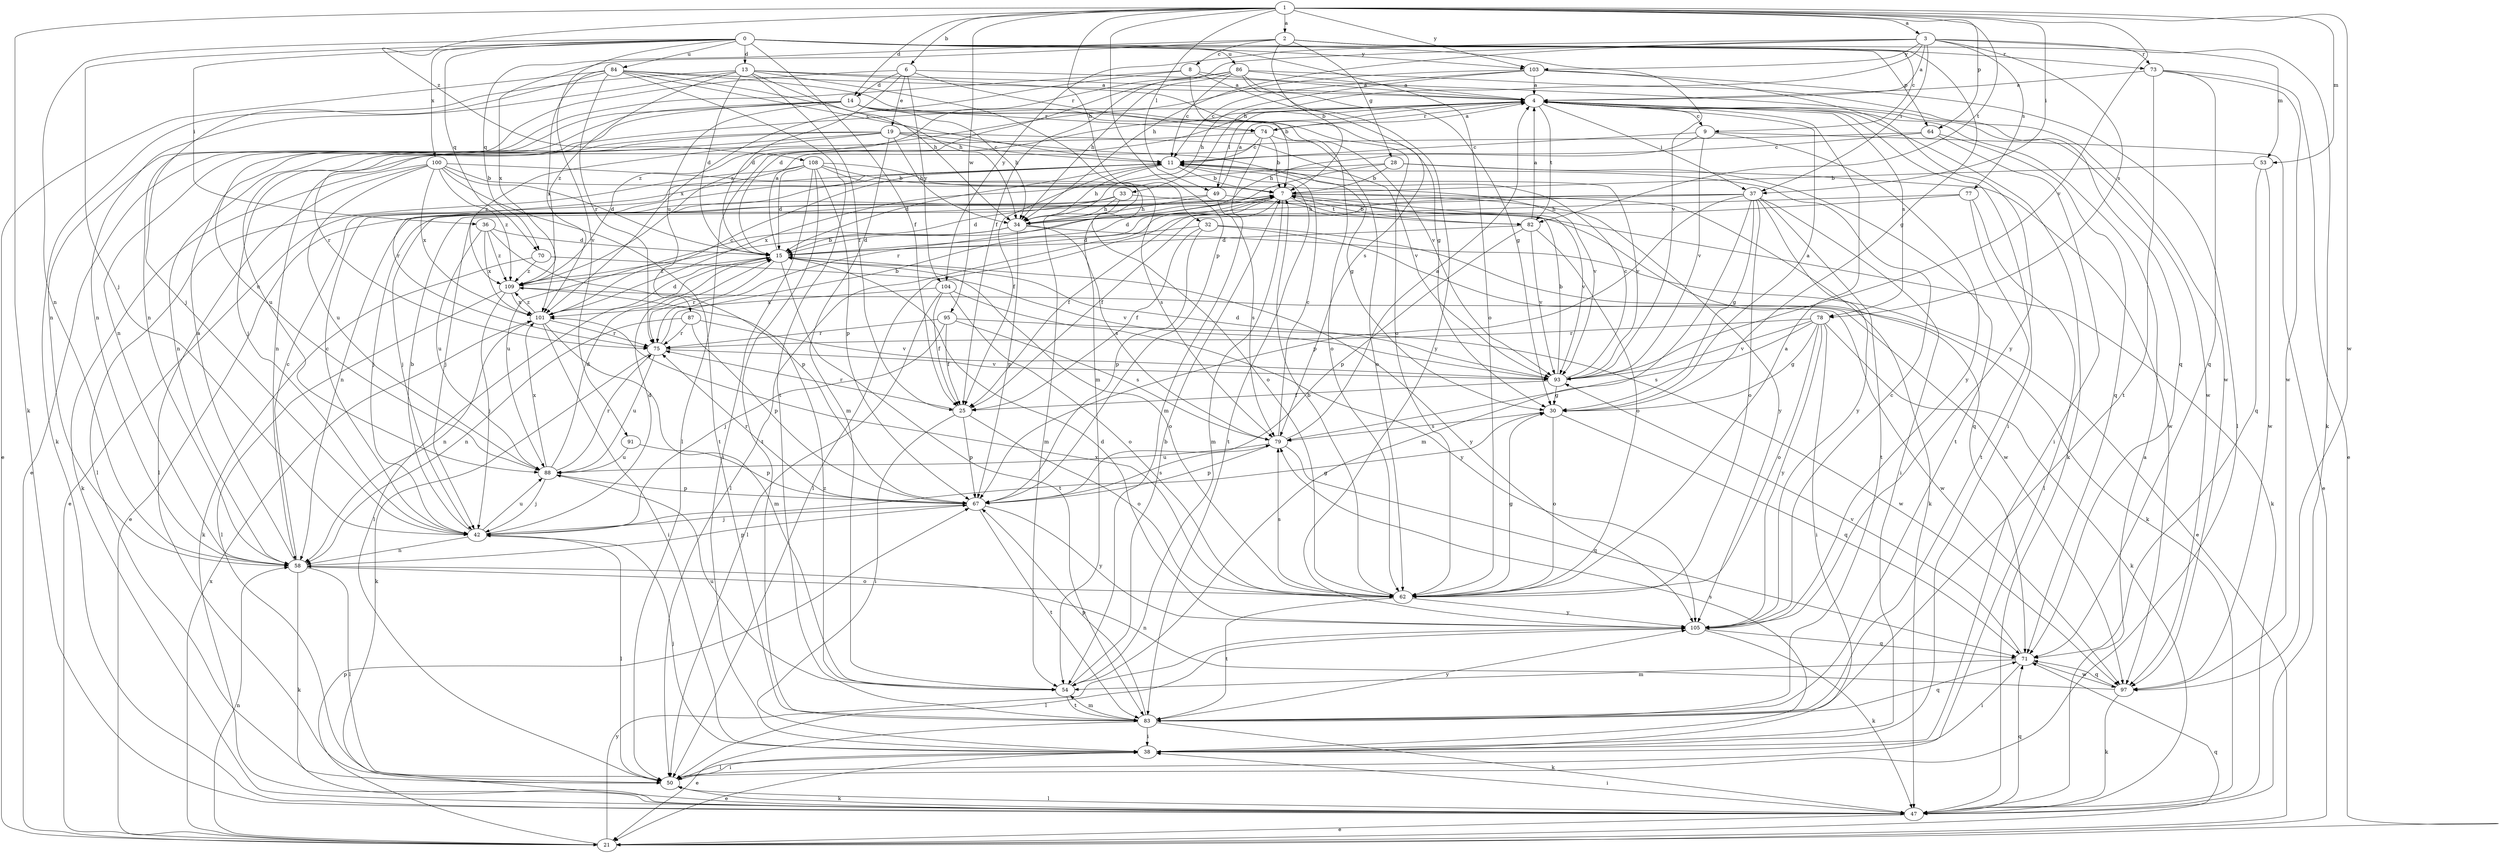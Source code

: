 strict digraph  {
0;
1;
2;
3;
4;
6;
7;
8;
9;
11;
13;
14;
15;
19;
21;
25;
28;
30;
32;
33;
34;
36;
37;
38;
42;
47;
49;
50;
53;
54;
58;
62;
64;
67;
70;
71;
73;
74;
75;
77;
78;
79;
82;
83;
84;
86;
87;
88;
91;
93;
95;
97;
100;
101;
103;
104;
105;
108;
109;
0 -> 13  [label=d];
0 -> 25  [label=f];
0 -> 36  [label=i];
0 -> 42  [label=j];
0 -> 58  [label=n];
0 -> 62  [label=o];
0 -> 64  [label=p];
0 -> 70  [label=q];
0 -> 73  [label=r];
0 -> 84  [label=u];
0 -> 86  [label=u];
0 -> 91  [label=v];
0 -> 93  [label=v];
0 -> 100  [label=x];
0 -> 103  [label=y];
1 -> 2  [label=a];
1 -> 3  [label=a];
1 -> 6  [label=b];
1 -> 14  [label=d];
1 -> 32  [label=h];
1 -> 37  [label=i];
1 -> 47  [label=k];
1 -> 49  [label=l];
1 -> 53  [label=m];
1 -> 64  [label=p];
1 -> 67  [label=p];
1 -> 82  [label=t];
1 -> 93  [label=v];
1 -> 95  [label=w];
1 -> 97  [label=w];
1 -> 103  [label=y];
1 -> 108  [label=z];
2 -> 7  [label=b];
2 -> 8  [label=c];
2 -> 9  [label=c];
2 -> 28  [label=g];
2 -> 30  [label=g];
2 -> 47  [label=k];
2 -> 70  [label=q];
2 -> 101  [label=x];
3 -> 4  [label=a];
3 -> 25  [label=f];
3 -> 33  [label=h];
3 -> 34  [label=h];
3 -> 37  [label=i];
3 -> 53  [label=m];
3 -> 73  [label=r];
3 -> 77  [label=s];
3 -> 78  [label=s];
3 -> 103  [label=y];
3 -> 104  [label=y];
4 -> 9  [label=c];
4 -> 37  [label=i];
4 -> 38  [label=i];
4 -> 47  [label=k];
4 -> 49  [label=l];
4 -> 50  [label=l];
4 -> 74  [label=r];
4 -> 78  [label=s];
4 -> 82  [label=t];
4 -> 97  [label=w];
6 -> 14  [label=d];
6 -> 15  [label=d];
6 -> 19  [label=e];
6 -> 58  [label=n];
6 -> 71  [label=q];
6 -> 74  [label=r];
6 -> 104  [label=y];
7 -> 15  [label=d];
7 -> 21  [label=e];
7 -> 25  [label=f];
7 -> 42  [label=j];
7 -> 47  [label=k];
7 -> 50  [label=l];
7 -> 54  [label=m];
7 -> 82  [label=t];
7 -> 93  [label=v];
7 -> 105  [label=y];
8 -> 4  [label=a];
8 -> 7  [label=b];
8 -> 58  [label=n];
8 -> 79  [label=s];
8 -> 101  [label=x];
9 -> 11  [label=c];
9 -> 21  [label=e];
9 -> 34  [label=h];
9 -> 93  [label=v];
9 -> 105  [label=y];
11 -> 7  [label=b];
11 -> 15  [label=d];
11 -> 21  [label=e];
11 -> 25  [label=f];
11 -> 34  [label=h];
11 -> 83  [label=t];
11 -> 93  [label=v];
13 -> 4  [label=a];
13 -> 15  [label=d];
13 -> 25  [label=f];
13 -> 30  [label=g];
13 -> 34  [label=h];
13 -> 47  [label=k];
13 -> 54  [label=m];
13 -> 58  [label=n];
13 -> 109  [label=z];
14 -> 21  [label=e];
14 -> 34  [label=h];
14 -> 58  [label=n];
14 -> 62  [label=o];
14 -> 74  [label=r];
14 -> 87  [label=u];
14 -> 88  [label=u];
14 -> 93  [label=v];
15 -> 4  [label=a];
15 -> 50  [label=l];
15 -> 62  [label=o];
15 -> 75  [label=r];
15 -> 83  [label=t];
15 -> 105  [label=y];
15 -> 109  [label=z];
19 -> 11  [label=c];
19 -> 30  [label=g];
19 -> 34  [label=h];
19 -> 54  [label=m];
19 -> 58  [label=n];
19 -> 75  [label=r];
19 -> 88  [label=u];
19 -> 93  [label=v];
19 -> 109  [label=z];
21 -> 58  [label=n];
21 -> 67  [label=p];
21 -> 71  [label=q];
21 -> 101  [label=x];
21 -> 105  [label=y];
25 -> 38  [label=i];
25 -> 62  [label=o];
25 -> 67  [label=p];
25 -> 75  [label=r];
28 -> 7  [label=b];
28 -> 75  [label=r];
28 -> 83  [label=t];
28 -> 97  [label=w];
28 -> 101  [label=x];
30 -> 4  [label=a];
30 -> 62  [label=o];
30 -> 71  [label=q];
30 -> 79  [label=s];
32 -> 15  [label=d];
32 -> 25  [label=f];
32 -> 47  [label=k];
32 -> 67  [label=p];
32 -> 97  [label=w];
33 -> 15  [label=d];
33 -> 34  [label=h];
33 -> 47  [label=k];
33 -> 54  [label=m];
33 -> 58  [label=n];
34 -> 15  [label=d];
34 -> 21  [label=e];
34 -> 67  [label=p];
34 -> 79  [label=s];
34 -> 88  [label=u];
36 -> 15  [label=d];
36 -> 67  [label=p];
36 -> 88  [label=u];
36 -> 101  [label=x];
36 -> 109  [label=z];
37 -> 30  [label=g];
37 -> 34  [label=h];
37 -> 38  [label=i];
37 -> 42  [label=j];
37 -> 50  [label=l];
37 -> 54  [label=m];
37 -> 62  [label=o];
37 -> 67  [label=p];
37 -> 83  [label=t];
37 -> 105  [label=y];
38 -> 21  [label=e];
38 -> 42  [label=j];
38 -> 50  [label=l];
38 -> 79  [label=s];
42 -> 7  [label=b];
42 -> 11  [label=c];
42 -> 15  [label=d];
42 -> 30  [label=g];
42 -> 50  [label=l];
42 -> 58  [label=n];
42 -> 88  [label=u];
47 -> 4  [label=a];
47 -> 21  [label=e];
47 -> 38  [label=i];
47 -> 50  [label=l];
47 -> 71  [label=q];
49 -> 4  [label=a];
49 -> 34  [label=h];
49 -> 42  [label=j];
49 -> 71  [label=q];
49 -> 79  [label=s];
50 -> 38  [label=i];
50 -> 47  [label=k];
53 -> 7  [label=b];
53 -> 71  [label=q];
53 -> 97  [label=w];
54 -> 7  [label=b];
54 -> 83  [label=t];
54 -> 88  [label=u];
54 -> 109  [label=z];
58 -> 4  [label=a];
58 -> 11  [label=c];
58 -> 47  [label=k];
58 -> 50  [label=l];
58 -> 62  [label=o];
58 -> 67  [label=p];
62 -> 4  [label=a];
62 -> 7  [label=b];
62 -> 30  [label=g];
62 -> 79  [label=s];
62 -> 83  [label=t];
62 -> 101  [label=x];
62 -> 105  [label=y];
64 -> 11  [label=c];
64 -> 38  [label=i];
64 -> 58  [label=n];
64 -> 71  [label=q];
67 -> 42  [label=j];
67 -> 75  [label=r];
67 -> 79  [label=s];
67 -> 83  [label=t];
67 -> 105  [label=y];
70 -> 47  [label=k];
70 -> 93  [label=v];
70 -> 109  [label=z];
71 -> 38  [label=i];
71 -> 54  [label=m];
71 -> 93  [label=v];
71 -> 97  [label=w];
73 -> 4  [label=a];
73 -> 21  [label=e];
73 -> 71  [label=q];
73 -> 83  [label=t];
73 -> 97  [label=w];
74 -> 4  [label=a];
74 -> 7  [label=b];
74 -> 11  [label=c];
74 -> 42  [label=j];
74 -> 54  [label=m];
74 -> 62  [label=o];
75 -> 7  [label=b];
75 -> 47  [label=k];
75 -> 88  [label=u];
75 -> 93  [label=v];
77 -> 25  [label=f];
77 -> 34  [label=h];
77 -> 50  [label=l];
77 -> 83  [label=t];
78 -> 30  [label=g];
78 -> 38  [label=i];
78 -> 47  [label=k];
78 -> 62  [label=o];
78 -> 75  [label=r];
78 -> 79  [label=s];
78 -> 93  [label=v];
78 -> 105  [label=y];
79 -> 4  [label=a];
79 -> 11  [label=c];
79 -> 67  [label=p];
79 -> 71  [label=q];
79 -> 88  [label=u];
82 -> 4  [label=a];
82 -> 7  [label=b];
82 -> 15  [label=d];
82 -> 62  [label=o];
82 -> 67  [label=p];
82 -> 93  [label=v];
83 -> 21  [label=e];
83 -> 38  [label=i];
83 -> 47  [label=k];
83 -> 54  [label=m];
83 -> 67  [label=p];
83 -> 71  [label=q];
83 -> 105  [label=y];
84 -> 4  [label=a];
84 -> 11  [label=c];
84 -> 21  [label=e];
84 -> 34  [label=h];
84 -> 42  [label=j];
84 -> 62  [label=o];
84 -> 75  [label=r];
84 -> 83  [label=t];
84 -> 101  [label=x];
86 -> 4  [label=a];
86 -> 11  [label=c];
86 -> 15  [label=d];
86 -> 30  [label=g];
86 -> 34  [label=h];
86 -> 97  [label=w];
86 -> 105  [label=y];
86 -> 109  [label=z];
87 -> 58  [label=n];
87 -> 67  [label=p];
87 -> 75  [label=r];
87 -> 93  [label=v];
88 -> 15  [label=d];
88 -> 42  [label=j];
88 -> 67  [label=p];
88 -> 75  [label=r];
88 -> 101  [label=x];
91 -> 67  [label=p];
91 -> 88  [label=u];
93 -> 7  [label=b];
93 -> 11  [label=c];
93 -> 15  [label=d];
93 -> 25  [label=f];
93 -> 30  [label=g];
95 -> 25  [label=f];
95 -> 42  [label=j];
95 -> 75  [label=r];
95 -> 79  [label=s];
95 -> 97  [label=w];
97 -> 47  [label=k];
97 -> 58  [label=n];
97 -> 71  [label=q];
100 -> 7  [label=b];
100 -> 15  [label=d];
100 -> 47  [label=k];
100 -> 50  [label=l];
100 -> 62  [label=o];
100 -> 83  [label=t];
100 -> 88  [label=u];
100 -> 101  [label=x];
100 -> 109  [label=z];
101 -> 11  [label=c];
101 -> 15  [label=d];
101 -> 38  [label=i];
101 -> 54  [label=m];
101 -> 58  [label=n];
101 -> 75  [label=r];
101 -> 109  [label=z];
103 -> 4  [label=a];
103 -> 11  [label=c];
103 -> 34  [label=h];
103 -> 50  [label=l];
103 -> 105  [label=y];
103 -> 109  [label=z];
104 -> 25  [label=f];
104 -> 50  [label=l];
104 -> 62  [label=o];
104 -> 101  [label=x];
104 -> 105  [label=y];
105 -> 11  [label=c];
105 -> 15  [label=d];
105 -> 47  [label=k];
105 -> 50  [label=l];
105 -> 71  [label=q];
108 -> 7  [label=b];
108 -> 15  [label=d];
108 -> 38  [label=i];
108 -> 50  [label=l];
108 -> 67  [label=p];
108 -> 75  [label=r];
108 -> 79  [label=s];
108 -> 83  [label=t];
108 -> 93  [label=v];
109 -> 7  [label=b];
109 -> 42  [label=j];
109 -> 50  [label=l];
109 -> 97  [label=w];
109 -> 101  [label=x];
}

